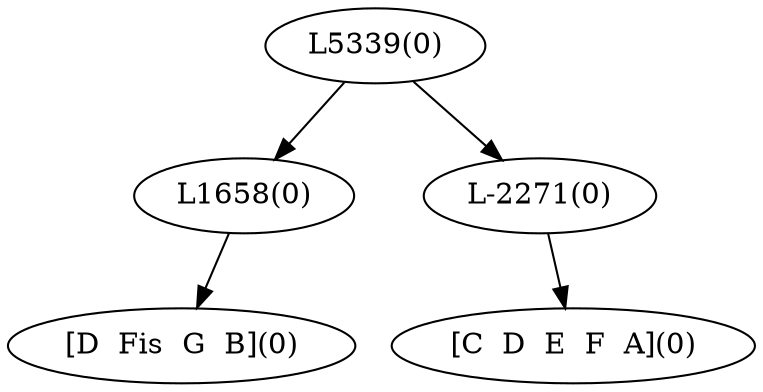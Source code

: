 digraph sample{
"L1658(0)"->"[D  Fis  G  B](0)"
"L-2271(0)"->"[C  D  E  F  A](0)"
"L5339(0)"->"L1658(0)"
"L5339(0)"->"L-2271(0)"
{rank = min; "L5339(0)"}
{rank = same; "L1658(0)"; "L-2271(0)";}
{rank = max; "[C  D  E  F  A](0)"; "[D  Fis  G  B](0)";}
}